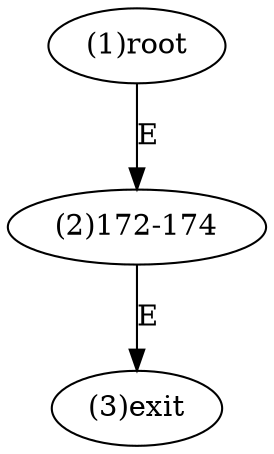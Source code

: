 digraph "" { 
1[ label="(1)root"];
2[ label="(2)172-174"];
3[ label="(3)exit"];
1->2[ label="E"];
2->3[ label="E"];
}